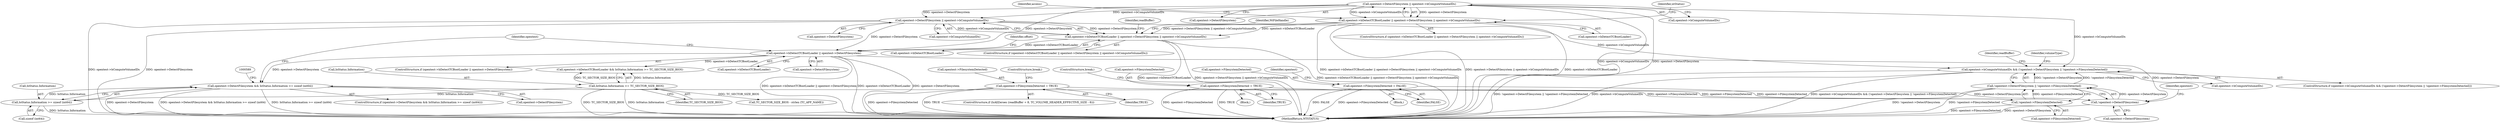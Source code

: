 digraph "0_VeraCrypt_f30f9339c9a0b9bbcc6f5ad38804af39db1f479e@API" {
"1000623" [label="(Call,opentest->bComputeVolumeIDs && (!opentest->DetectFilesystem || !opentest->FilesystemDetected))"];
"1000409" [label="(Call,opentest->DetectFilesystem || opentest->bComputeVolumeIDs)"];
"1000477" [label="(Call,opentest->DetectFilesystem || opentest->bComputeVolumeIDs)"];
"1000627" [label="(Call,!opentest->DetectFilesystem || !opentest->FilesystemDetected)"];
"1000628" [label="(Call,!opentest->DetectFilesystem)"];
"1000574" [label="(Call,opentest->DetectFilesystem && IoStatus.Information >= sizeof (int64))"];
"1000500" [label="(Call,opentest->bDetectTCBootLoader || opentest->DetectFilesystem)"];
"1000473" [label="(Call,opentest->bDetectTCBootLoader || opentest->DetectFilesystem || opentest->bComputeVolumeIDs)"];
"1000405" [label="(Call,opentest->bDetectTCBootLoader || opentest->DetectFilesystem || opentest->bComputeVolumeIDs)"];
"1000578" [label="(Call,IoStatus.Information >= sizeof (int64))"];
"1000537" [label="(Call,IoStatus.Information >= TC_SECTOR_SIZE_BIOS)"];
"1000632" [label="(Call,!opentest->FilesystemDetected)"];
"1000616" [label="(Call,opentest->FilesystemDetected = TRUE)"];
"1000601" [label="(Call,opentest->FilesystemDetected = TRUE)"];
"1000449" [label="(Call,opentest->FilesystemDetected = FALSE)"];
"1000624" [label="(Call,opentest->bComputeVolumeIDs)"];
"1000500" [label="(Call,opentest->bDetectTCBootLoader || opentest->DetectFilesystem)"];
"1000404" [label="(ControlStructure,if (opentest->bDetectTCBootLoader || opentest->DetectFilesystem || opentest->bComputeVolumeIDs))"];
"1000578" [label="(Call,IoStatus.Information >= sizeof (int64))"];
"1000602" [label="(Call,opentest->FilesystemDetected)"];
"1000640" [label="(Identifier,volumeType)"];
"1000449" [label="(Call,opentest->FilesystemDetected = FALSE)"];
"1000409" [label="(Call,opentest->DetectFilesystem || opentest->bComputeVolumeIDs)"];
"1000510" [label="(Identifier,offset)"];
"1000699" [label="(Identifier,readBuffer)"];
"1000537" [label="(Call,IoStatus.Information >= TC_SECTOR_SIZE_BIOS)"];
"1000417" [label="(Identifier,access)"];
"1000443" [label="(Block,)"];
"1000634" [label="(Identifier,opentest)"];
"1000504" [label="(Call,opentest->DetectFilesystem)"];
"1000549" [label="(Call,TC_SECTOR_SIZE_BIOS - strlen (TC_APP_NAME))"];
"1000621" [label="(ControlStructure,break;)"];
"1000405" [label="(Call,opentest->bDetectTCBootLoader || opentest->DetectFilesystem || opentest->bComputeVolumeIDs)"];
"1000622" [label="(ControlStructure,if (opentest->bComputeVolumeIDs && (!opentest->DetectFilesystem || !opentest->FilesystemDetected)))"];
"1000472" [label="(ControlStructure,if (opentest->bDetectTCBootLoader || opentest->DetectFilesystem || opentest->bComputeVolumeIDs))"];
"1000456" [label="(Identifier,opentest)"];
"1000579" [label="(Call,IoStatus.Information)"];
"1000627" [label="(Call,!opentest->DetectFilesystem || !opentest->FilesystemDetected)"];
"1000538" [label="(Call,IoStatus.Information)"];
"1000478" [label="(Call,opentest->DetectFilesystem)"];
"1000591" [label="(Block,)"];
"1000541" [label="(Identifier,TC_SECTOR_SIZE_BIOS)"];
"1000628" [label="(Call,!opentest->DetectFilesystem)"];
"1000632" [label="(Call,!opentest->FilesystemDetected)"];
"1000406" [label="(Call,opentest->bDetectTCBootLoader)"];
"1000606" [label="(ControlStructure,break;)"];
"1000601" [label="(Call,opentest->FilesystemDetected = TRUE)"];
"1000608" [label="(ControlStructure,if (IsAllZeroes (readBuffer + 8, TC_VOLUME_HEADER_EFFECTIVE_SIZE - 8)))"];
"1000413" [label="(Call,opentest->bComputeVolumeIDs)"];
"1000629" [label="(Call,opentest->DetectFilesystem)"];
"1000573" [label="(ControlStructure,if (opentest->DetectFilesystem && IoStatus.Information >= sizeof (int64)))"];
"1000574" [label="(Call,opentest->DetectFilesystem && IoStatus.Information >= sizeof (int64))"];
"1000473" [label="(Call,opentest->bDetectTCBootLoader || opentest->DetectFilesystem || opentest->bComputeVolumeIDs)"];
"1000450" [label="(Call,opentest->FilesystemDetected)"];
"1000575" [label="(Call,opentest->DetectFilesystem)"];
"1000620" [label="(Identifier,TRUE)"];
"1000582" [label="(Call,sizeof (int64))"];
"1000605" [label="(Identifier,TRUE)"];
"1000633" [label="(Call,opentest->FilesystemDetected)"];
"1000617" [label="(Call,opentest->FilesystemDetected)"];
"1000420" [label="(Identifier,ntStatus)"];
"1000453" [label="(Identifier,FALSE)"];
"1000623" [label="(Call,opentest->bComputeVolumeIDs && (!opentest->DetectFilesystem || !opentest->FilesystemDetected))"];
"1000410" [label="(Call,opentest->DetectFilesystem)"];
"1003200" [label="(MethodReturn,NTSTATUS)"];
"1000474" [label="(Call,opentest->bDetectTCBootLoader)"];
"1000487" [label="(Identifier,readBuffer)"];
"1000701" [label="(Identifier,NtFileHandle)"];
"1000501" [label="(Call,opentest->bDetectTCBootLoader)"];
"1000499" [label="(ControlStructure,if (opentest->bDetectTCBootLoader || opentest->DetectFilesystem))"];
"1000616" [label="(Call,opentest->FilesystemDetected = TRUE)"];
"1000625" [label="(Identifier,opentest)"];
"1000477" [label="(Call,opentest->DetectFilesystem || opentest->bComputeVolumeIDs)"];
"1000481" [label="(Call,opentest->bComputeVolumeIDs)"];
"1000533" [label="(Call,opentest->bDetectTCBootLoader && IoStatus.Information >= TC_SECTOR_SIZE_BIOS)"];
"1000623" -> "1000622"  [label="AST: "];
"1000623" -> "1000624"  [label="CFG: "];
"1000623" -> "1000627"  [label="CFG: "];
"1000624" -> "1000623"  [label="AST: "];
"1000627" -> "1000623"  [label="AST: "];
"1000640" -> "1000623"  [label="CFG: "];
"1000699" -> "1000623"  [label="CFG: "];
"1000623" -> "1003200"  [label="DDG: opentest->bComputeVolumeIDs && (!opentest->DetectFilesystem || !opentest->FilesystemDetected)"];
"1000623" -> "1003200"  [label="DDG: !opentest->DetectFilesystem || !opentest->FilesystemDetected"];
"1000623" -> "1003200"  [label="DDG: opentest->bComputeVolumeIDs"];
"1000409" -> "1000623"  [label="DDG: opentest->bComputeVolumeIDs"];
"1000477" -> "1000623"  [label="DDG: opentest->bComputeVolumeIDs"];
"1000627" -> "1000623"  [label="DDG: !opentest->DetectFilesystem"];
"1000627" -> "1000623"  [label="DDG: !opentest->FilesystemDetected"];
"1000409" -> "1000405"  [label="AST: "];
"1000409" -> "1000410"  [label="CFG: "];
"1000409" -> "1000413"  [label="CFG: "];
"1000410" -> "1000409"  [label="AST: "];
"1000413" -> "1000409"  [label="AST: "];
"1000405" -> "1000409"  [label="CFG: "];
"1000409" -> "1003200"  [label="DDG: opentest->bComputeVolumeIDs"];
"1000409" -> "1003200"  [label="DDG: opentest->DetectFilesystem"];
"1000409" -> "1000405"  [label="DDG: opentest->DetectFilesystem"];
"1000409" -> "1000405"  [label="DDG: opentest->bComputeVolumeIDs"];
"1000409" -> "1000477"  [label="DDG: opentest->DetectFilesystem"];
"1000409" -> "1000477"  [label="DDG: opentest->bComputeVolumeIDs"];
"1000409" -> "1000500"  [label="DDG: opentest->DetectFilesystem"];
"1000477" -> "1000473"  [label="AST: "];
"1000477" -> "1000478"  [label="CFG: "];
"1000477" -> "1000481"  [label="CFG: "];
"1000478" -> "1000477"  [label="AST: "];
"1000481" -> "1000477"  [label="AST: "];
"1000473" -> "1000477"  [label="CFG: "];
"1000477" -> "1003200"  [label="DDG: opentest->bComputeVolumeIDs"];
"1000477" -> "1003200"  [label="DDG: opentest->DetectFilesystem"];
"1000477" -> "1000473"  [label="DDG: opentest->DetectFilesystem"];
"1000477" -> "1000473"  [label="DDG: opentest->bComputeVolumeIDs"];
"1000477" -> "1000500"  [label="DDG: opentest->DetectFilesystem"];
"1000627" -> "1000628"  [label="CFG: "];
"1000627" -> "1000632"  [label="CFG: "];
"1000628" -> "1000627"  [label="AST: "];
"1000632" -> "1000627"  [label="AST: "];
"1000627" -> "1003200"  [label="DDG: !opentest->FilesystemDetected"];
"1000627" -> "1003200"  [label="DDG: !opentest->DetectFilesystem"];
"1000628" -> "1000627"  [label="DDG: opentest->DetectFilesystem"];
"1000632" -> "1000627"  [label="DDG: opentest->FilesystemDetected"];
"1000628" -> "1000629"  [label="CFG: "];
"1000629" -> "1000628"  [label="AST: "];
"1000634" -> "1000628"  [label="CFG: "];
"1000628" -> "1003200"  [label="DDG: opentest->DetectFilesystem"];
"1000574" -> "1000628"  [label="DDG: opentest->DetectFilesystem"];
"1000500" -> "1000628"  [label="DDG: opentest->DetectFilesystem"];
"1000574" -> "1000573"  [label="AST: "];
"1000574" -> "1000575"  [label="CFG: "];
"1000574" -> "1000578"  [label="CFG: "];
"1000575" -> "1000574"  [label="AST: "];
"1000578" -> "1000574"  [label="AST: "];
"1000589" -> "1000574"  [label="CFG: "];
"1000625" -> "1000574"  [label="CFG: "];
"1000574" -> "1003200"  [label="DDG: opentest->DetectFilesystem"];
"1000574" -> "1003200"  [label="DDG: opentest->DetectFilesystem && IoStatus.Information >= sizeof (int64)"];
"1000574" -> "1003200"  [label="DDG: IoStatus.Information >= sizeof (int64)"];
"1000500" -> "1000574"  [label="DDG: opentest->DetectFilesystem"];
"1000578" -> "1000574"  [label="DDG: IoStatus.Information"];
"1000500" -> "1000499"  [label="AST: "];
"1000500" -> "1000501"  [label="CFG: "];
"1000500" -> "1000504"  [label="CFG: "];
"1000501" -> "1000500"  [label="AST: "];
"1000504" -> "1000500"  [label="AST: "];
"1000510" -> "1000500"  [label="CFG: "];
"1000625" -> "1000500"  [label="CFG: "];
"1000500" -> "1003200"  [label="DDG: opentest->bDetectTCBootLoader || opentest->DetectFilesystem"];
"1000500" -> "1003200"  [label="DDG: opentest->bDetectTCBootLoader"];
"1000500" -> "1003200"  [label="DDG: opentest->DetectFilesystem"];
"1000473" -> "1000500"  [label="DDG: opentest->bDetectTCBootLoader"];
"1000500" -> "1000533"  [label="DDG: opentest->bDetectTCBootLoader"];
"1000473" -> "1000472"  [label="AST: "];
"1000473" -> "1000474"  [label="CFG: "];
"1000474" -> "1000473"  [label="AST: "];
"1000487" -> "1000473"  [label="CFG: "];
"1000701" -> "1000473"  [label="CFG: "];
"1000473" -> "1003200"  [label="DDG: opentest->bDetectTCBootLoader"];
"1000473" -> "1003200"  [label="DDG: opentest->DetectFilesystem || opentest->bComputeVolumeIDs"];
"1000473" -> "1003200"  [label="DDG: opentest->bDetectTCBootLoader || opentest->DetectFilesystem || opentest->bComputeVolumeIDs"];
"1000405" -> "1000473"  [label="DDG: opentest->bDetectTCBootLoader"];
"1000405" -> "1000473"  [label="DDG: opentest->DetectFilesystem || opentest->bComputeVolumeIDs"];
"1000405" -> "1000404"  [label="AST: "];
"1000405" -> "1000406"  [label="CFG: "];
"1000406" -> "1000405"  [label="AST: "];
"1000417" -> "1000405"  [label="CFG: "];
"1000420" -> "1000405"  [label="CFG: "];
"1000405" -> "1003200"  [label="DDG: opentest->bDetectTCBootLoader || opentest->DetectFilesystem || opentest->bComputeVolumeIDs"];
"1000405" -> "1003200"  [label="DDG: opentest->DetectFilesystem || opentest->bComputeVolumeIDs"];
"1000405" -> "1003200"  [label="DDG: opentest->bDetectTCBootLoader"];
"1000578" -> "1000582"  [label="CFG: "];
"1000579" -> "1000578"  [label="AST: "];
"1000582" -> "1000578"  [label="AST: "];
"1000578" -> "1003200"  [label="DDG: IoStatus.Information"];
"1000537" -> "1000578"  [label="DDG: IoStatus.Information"];
"1000537" -> "1000533"  [label="AST: "];
"1000537" -> "1000541"  [label="CFG: "];
"1000538" -> "1000537"  [label="AST: "];
"1000541" -> "1000537"  [label="AST: "];
"1000533" -> "1000537"  [label="CFG: "];
"1000537" -> "1003200"  [label="DDG: IoStatus.Information"];
"1000537" -> "1003200"  [label="DDG: TC_SECTOR_SIZE_BIOS"];
"1000537" -> "1000533"  [label="DDG: IoStatus.Information"];
"1000537" -> "1000533"  [label="DDG: TC_SECTOR_SIZE_BIOS"];
"1000537" -> "1000549"  [label="DDG: TC_SECTOR_SIZE_BIOS"];
"1000632" -> "1000633"  [label="CFG: "];
"1000633" -> "1000632"  [label="AST: "];
"1000632" -> "1003200"  [label="DDG: opentest->FilesystemDetected"];
"1000616" -> "1000632"  [label="DDG: opentest->FilesystemDetected"];
"1000601" -> "1000632"  [label="DDG: opentest->FilesystemDetected"];
"1000449" -> "1000632"  [label="DDG: opentest->FilesystemDetected"];
"1000616" -> "1000608"  [label="AST: "];
"1000616" -> "1000620"  [label="CFG: "];
"1000617" -> "1000616"  [label="AST: "];
"1000620" -> "1000616"  [label="AST: "];
"1000621" -> "1000616"  [label="CFG: "];
"1000616" -> "1003200"  [label="DDG: opentest->FilesystemDetected"];
"1000616" -> "1003200"  [label="DDG: TRUE"];
"1000601" -> "1000591"  [label="AST: "];
"1000601" -> "1000605"  [label="CFG: "];
"1000602" -> "1000601"  [label="AST: "];
"1000605" -> "1000601"  [label="AST: "];
"1000606" -> "1000601"  [label="CFG: "];
"1000601" -> "1003200"  [label="DDG: opentest->FilesystemDetected"];
"1000601" -> "1003200"  [label="DDG: TRUE"];
"1000449" -> "1000443"  [label="AST: "];
"1000449" -> "1000453"  [label="CFG: "];
"1000450" -> "1000449"  [label="AST: "];
"1000453" -> "1000449"  [label="AST: "];
"1000456" -> "1000449"  [label="CFG: "];
"1000449" -> "1003200"  [label="DDG: opentest->FilesystemDetected"];
"1000449" -> "1003200"  [label="DDG: FALSE"];
}
